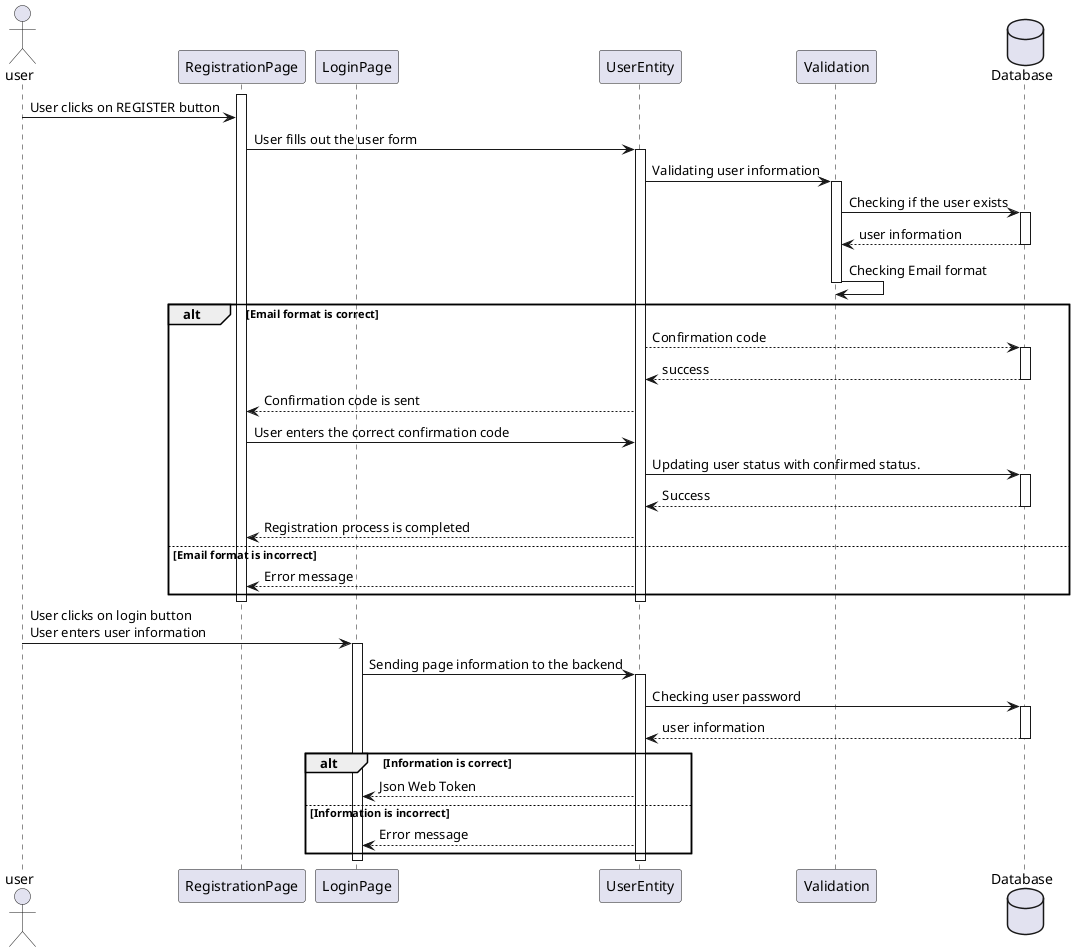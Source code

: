 @startuml
actor user as User
participant RegistrationPage as RegistrationPage
participant LoginPage as LoginPage
participant UserEntity as UserEntity
participant Validation as Validation
database Database

activate RegistrationPage

User -> RegistrationPage: User clicks on REGISTER button
RegistrationPage -> UserEntity: User fills out the user form
activate UserEntity

UserEntity -> Validation: Validating user information 
activate Validation
Validation -> Database: Checking if the user exists
activate Database
Database --> Validation:  user information
deactivate Database

Validation -> Validation : Checking Email format

deactivate Validation

alt Email format is correct
    UserEntity --> Database:  Confirmation code
    activate Database
    Database --> UserEntity: success
    deactivate Database
    UserEntity --> RegistrationPage: Confirmation code is sent
    RegistrationPage -> UserEntity: User enters the correct confirmation code
    UserEntity -> Database: Updating user status with confirmed status.
    activate Database
    Database --> UserEntity: Success
    deactivate Database
    UserEntity --> RegistrationPage: Registration process is completed
else Email format is incorrect
    UserEntity --> RegistrationPage: Error message
end
deactivate UserEntity
deactivate RegistrationPage

User -> LoginPage: User clicks on login button\nUser enters user information

activate LoginPage
LoginPage -> UserEntity: Sending page information to the backend
activate UserEntity
UserEntity -> Database: Checking user password
activate Database
Database --> UserEntity:  user information
deactivate Database
alt Information is correct
    UserEntity --> LoginPage: Json Web Token 
else Information is incorrect
    UserEntity --> LoginPage: Error message 
end
deactivate UserEntity
deactivate LoginPage
@enduml
